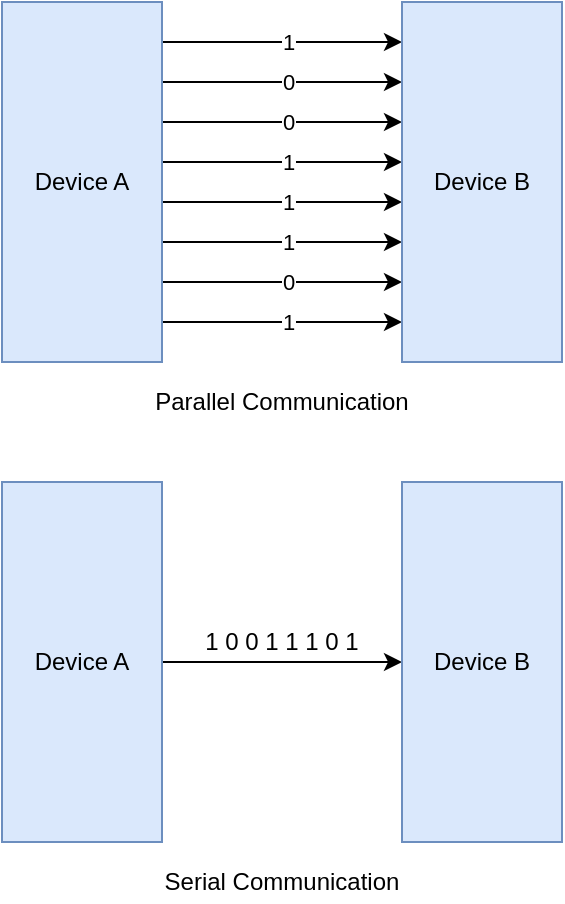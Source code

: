 <mxfile version="13.6.2" type="device"><diagram id="BGElsrvqkfxQWCzxOCnV" name="Page-1"><mxGraphModel dx="981" dy="567" grid="1" gridSize="10" guides="1" tooltips="1" connect="1" arrows="1" fold="1" page="1" pageScale="1" pageWidth="827" pageHeight="1169" math="0" shadow="0"><root><mxCell id="0"/><mxCell id="1" parent="0"/><mxCell id="KTAeDQozAtF97aGJr8ua-5" value="" style="endArrow=classic;html=1;" parent="1" edge="1"><mxGeometry width="50" height="50" relative="1" as="geometry"><mxPoint x="80" y="20" as="sourcePoint"/><mxPoint x="200" y="20" as="targetPoint"/></mxGeometry></mxCell><mxCell id="KTAeDQozAtF97aGJr8ua-6" value="1" style="edgeLabel;html=1;align=center;verticalAlign=middle;resizable=0;points=[];" parent="KTAeDQozAtF97aGJr8ua-5" vertex="1" connectable="0"><mxGeometry x="0.159" relative="1" as="geometry"><mxPoint x="-6.28" as="offset"/></mxGeometry></mxCell><mxCell id="KTAeDQozAtF97aGJr8ua-7" value="" style="endArrow=classic;html=1;" parent="1" edge="1"><mxGeometry width="50" height="50" relative="1" as="geometry"><mxPoint x="80" y="40" as="sourcePoint"/><mxPoint x="200" y="40" as="targetPoint"/></mxGeometry></mxCell><mxCell id="KTAeDQozAtF97aGJr8ua-8" value="0" style="edgeLabel;html=1;align=center;verticalAlign=middle;resizable=0;points=[];" parent="KTAeDQozAtF97aGJr8ua-7" vertex="1" connectable="0"><mxGeometry x="0.159" relative="1" as="geometry"><mxPoint x="-6.28" as="offset"/></mxGeometry></mxCell><mxCell id="KTAeDQozAtF97aGJr8ua-9" value="" style="endArrow=classic;html=1;" parent="1" edge="1"><mxGeometry width="50" height="50" relative="1" as="geometry"><mxPoint x="80" y="60" as="sourcePoint"/><mxPoint x="200" y="60" as="targetPoint"/></mxGeometry></mxCell><mxCell id="KTAeDQozAtF97aGJr8ua-10" value="0" style="edgeLabel;html=1;align=center;verticalAlign=middle;resizable=0;points=[];" parent="KTAeDQozAtF97aGJr8ua-9" vertex="1" connectable="0"><mxGeometry x="0.159" relative="1" as="geometry"><mxPoint x="-6.28" as="offset"/></mxGeometry></mxCell><mxCell id="KTAeDQozAtF97aGJr8ua-13" value="" style="endArrow=classic;html=1;" parent="1" edge="1"><mxGeometry width="50" height="50" relative="1" as="geometry"><mxPoint x="80" y="100" as="sourcePoint"/><mxPoint x="200" y="100" as="targetPoint"/></mxGeometry></mxCell><mxCell id="KTAeDQozAtF97aGJr8ua-14" value="1" style="edgeLabel;html=1;align=center;verticalAlign=middle;resizable=0;points=[];" parent="KTAeDQozAtF97aGJr8ua-13" vertex="1" connectable="0"><mxGeometry x="0.159" relative="1" as="geometry"><mxPoint x="-6.28" as="offset"/></mxGeometry></mxCell><mxCell id="KTAeDQozAtF97aGJr8ua-15" value="" style="endArrow=classic;html=1;" parent="1" edge="1"><mxGeometry width="50" height="50" relative="1" as="geometry"><mxPoint x="80" y="120" as="sourcePoint"/><mxPoint x="200" y="120" as="targetPoint"/></mxGeometry></mxCell><mxCell id="KTAeDQozAtF97aGJr8ua-16" value="1" style="edgeLabel;html=1;align=center;verticalAlign=middle;resizable=0;points=[];" parent="KTAeDQozAtF97aGJr8ua-15" vertex="1" connectable="0"><mxGeometry x="0.159" relative="1" as="geometry"><mxPoint x="-6.28" as="offset"/></mxGeometry></mxCell><mxCell id="KTAeDQozAtF97aGJr8ua-17" value="" style="endArrow=classic;html=1;" parent="1" edge="1"><mxGeometry width="50" height="50" relative="1" as="geometry"><mxPoint x="80" y="140" as="sourcePoint"/><mxPoint x="200" y="140" as="targetPoint"/></mxGeometry></mxCell><mxCell id="KTAeDQozAtF97aGJr8ua-18" value="0" style="edgeLabel;html=1;align=center;verticalAlign=middle;resizable=0;points=[];" parent="KTAeDQozAtF97aGJr8ua-17" vertex="1" connectable="0"><mxGeometry x="0.159" relative="1" as="geometry"><mxPoint x="-6.28" as="offset"/></mxGeometry></mxCell><mxCell id="KTAeDQozAtF97aGJr8ua-19" value="" style="endArrow=classic;html=1;" parent="1" edge="1"><mxGeometry width="50" height="50" relative="1" as="geometry"><mxPoint x="80" y="160" as="sourcePoint"/><mxPoint x="200" y="160" as="targetPoint"/></mxGeometry></mxCell><mxCell id="KTAeDQozAtF97aGJr8ua-20" value="1" style="edgeLabel;html=1;align=center;verticalAlign=middle;resizable=0;points=[];" parent="KTAeDQozAtF97aGJr8ua-19" vertex="1" connectable="0"><mxGeometry x="0.159" relative="1" as="geometry"><mxPoint x="-6.28" as="offset"/></mxGeometry></mxCell><mxCell id="KTAeDQozAtF97aGJr8ua-23" value="Parallel Communication" style="text;html=1;strokeColor=none;fillColor=none;align=center;verticalAlign=middle;whiteSpace=wrap;rounded=0;" parent="1" vertex="1"><mxGeometry x="50" y="190" width="180" height="20" as="geometry"/></mxCell><mxCell id="KTAeDQozAtF97aGJr8ua-32" value="" style="endArrow=classic;html=1;" parent="1" edge="1"><mxGeometry width="50" height="50" relative="1" as="geometry"><mxPoint x="80" y="330" as="sourcePoint"/><mxPoint x="200" y="330" as="targetPoint"/></mxGeometry></mxCell><mxCell id="KTAeDQozAtF97aGJr8ua-42" value="Serial Communication" style="text;html=1;strokeColor=none;fillColor=none;align=center;verticalAlign=middle;whiteSpace=wrap;rounded=0;" parent="1" vertex="1"><mxGeometry x="50" y="430" width="180" height="20" as="geometry"/></mxCell><mxCell id="KTAeDQozAtF97aGJr8ua-43" value="1 0 0 1 1 1 0 1" style="text;html=1;strokeColor=none;fillColor=none;align=center;verticalAlign=middle;whiteSpace=wrap;rounded=0;" parent="1" vertex="1"><mxGeometry x="100" y="310" width="80" height="20" as="geometry"/></mxCell><mxCell id="KTAeDQozAtF97aGJr8ua-48" value="" style="endArrow=classic;html=1;" parent="1" edge="1"><mxGeometry width="50" height="50" relative="1" as="geometry"><mxPoint x="80" y="80" as="sourcePoint"/><mxPoint x="200" y="80" as="targetPoint"/></mxGeometry></mxCell><mxCell id="KTAeDQozAtF97aGJr8ua-49" value="1" style="edgeLabel;html=1;align=center;verticalAlign=middle;resizable=0;points=[];" parent="KTAeDQozAtF97aGJr8ua-48" vertex="1" connectable="0"><mxGeometry x="0.159" relative="1" as="geometry"><mxPoint x="-6.28" as="offset"/></mxGeometry></mxCell><mxCell id="ixsp3vsU7y2pZlvj-A3o-1" value="Device A" style="rounded=0;whiteSpace=wrap;html=1;fillColor=#dae8fc;strokeColor=#6c8ebf;" vertex="1" parent="1"><mxGeometry width="80" height="180" as="geometry"/></mxCell><mxCell id="ixsp3vsU7y2pZlvj-A3o-2" value="Device B" style="rounded=0;whiteSpace=wrap;html=1;fillColor=#dae8fc;strokeColor=#6c8ebf;" vertex="1" parent="1"><mxGeometry x="200" width="80" height="180" as="geometry"/></mxCell><mxCell id="ixsp3vsU7y2pZlvj-A3o-3" value="Device A" style="rounded=0;whiteSpace=wrap;html=1;fillColor=#dae8fc;strokeColor=#6c8ebf;" vertex="1" parent="1"><mxGeometry y="240" width="80" height="180" as="geometry"/></mxCell><mxCell id="ixsp3vsU7y2pZlvj-A3o-4" value="Device B" style="rounded=0;whiteSpace=wrap;html=1;fillColor=#dae8fc;strokeColor=#6c8ebf;" vertex="1" parent="1"><mxGeometry x="200" y="240" width="80" height="180" as="geometry"/></mxCell></root></mxGraphModel></diagram></mxfile>